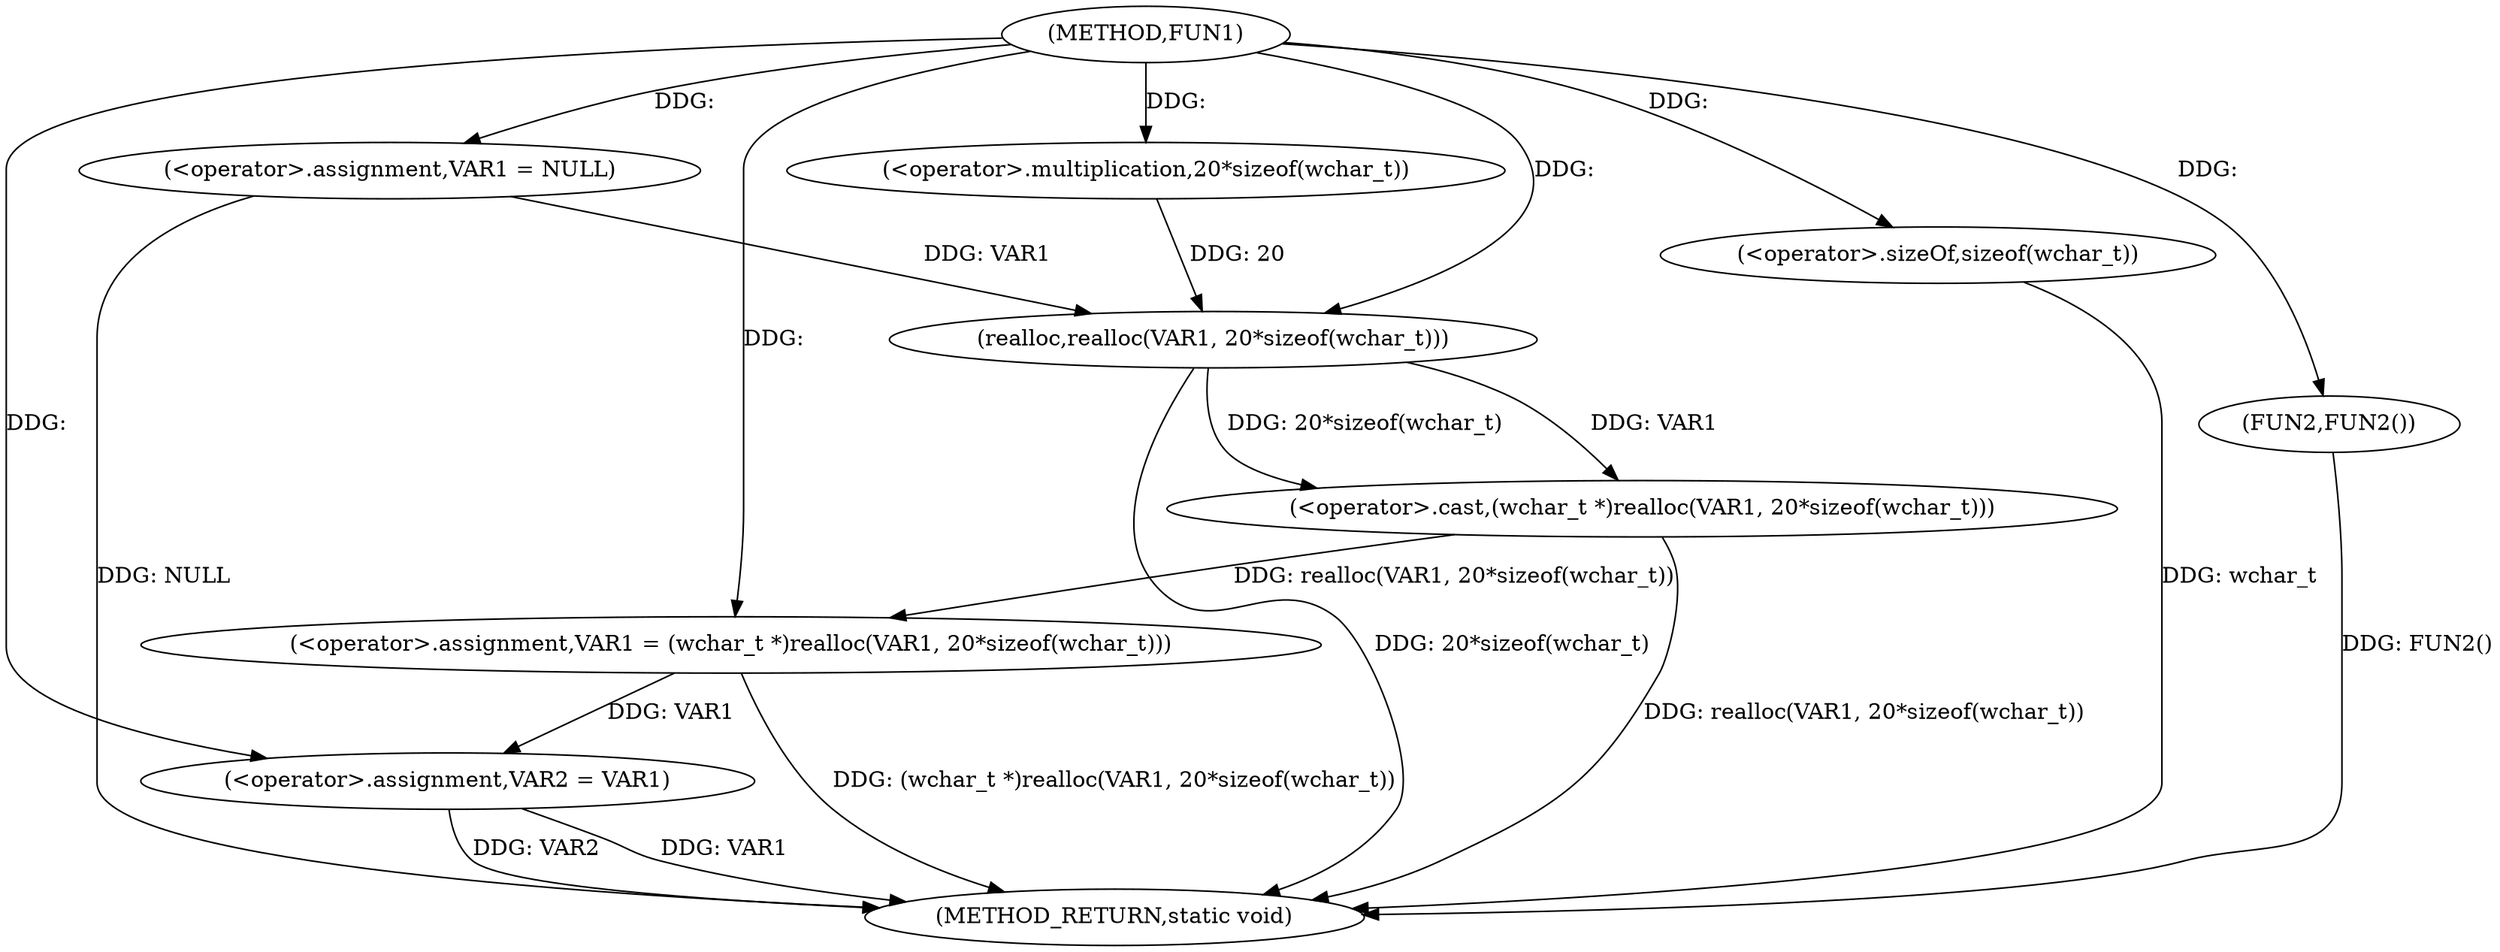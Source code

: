 digraph FUN1 {  
"1000100" [label = "(METHOD,FUN1)" ]
"1000120" [label = "(METHOD_RETURN,static void)" ]
"1000103" [label = "(<operator>.assignment,VAR1 = NULL)" ]
"1000106" [label = "(<operator>.assignment,VAR1 = (wchar_t *)realloc(VAR1, 20*sizeof(wchar_t)))" ]
"1000108" [label = "(<operator>.cast,(wchar_t *)realloc(VAR1, 20*sizeof(wchar_t)))" ]
"1000110" [label = "(realloc,realloc(VAR1, 20*sizeof(wchar_t)))" ]
"1000112" [label = "(<operator>.multiplication,20*sizeof(wchar_t))" ]
"1000114" [label = "(<operator>.sizeOf,sizeof(wchar_t))" ]
"1000116" [label = "(<operator>.assignment,VAR2 = VAR1)" ]
"1000119" [label = "(FUN2,FUN2())" ]
  "1000116" -> "1000120"  [ label = "DDG: VAR2"] 
  "1000106" -> "1000120"  [ label = "DDG: (wchar_t *)realloc(VAR1, 20*sizeof(wchar_t))"] 
  "1000103" -> "1000120"  [ label = "DDG: NULL"] 
  "1000114" -> "1000120"  [ label = "DDG: wchar_t"] 
  "1000116" -> "1000120"  [ label = "DDG: VAR1"] 
  "1000110" -> "1000120"  [ label = "DDG: 20*sizeof(wchar_t)"] 
  "1000108" -> "1000120"  [ label = "DDG: realloc(VAR1, 20*sizeof(wchar_t))"] 
  "1000119" -> "1000120"  [ label = "DDG: FUN2()"] 
  "1000100" -> "1000103"  [ label = "DDG: "] 
  "1000108" -> "1000106"  [ label = "DDG: realloc(VAR1, 20*sizeof(wchar_t))"] 
  "1000100" -> "1000106"  [ label = "DDG: "] 
  "1000110" -> "1000108"  [ label = "DDG: VAR1"] 
  "1000110" -> "1000108"  [ label = "DDG: 20*sizeof(wchar_t)"] 
  "1000103" -> "1000110"  [ label = "DDG: VAR1"] 
  "1000100" -> "1000110"  [ label = "DDG: "] 
  "1000112" -> "1000110"  [ label = "DDG: 20"] 
  "1000100" -> "1000112"  [ label = "DDG: "] 
  "1000100" -> "1000114"  [ label = "DDG: "] 
  "1000106" -> "1000116"  [ label = "DDG: VAR1"] 
  "1000100" -> "1000116"  [ label = "DDG: "] 
  "1000100" -> "1000119"  [ label = "DDG: "] 
}
